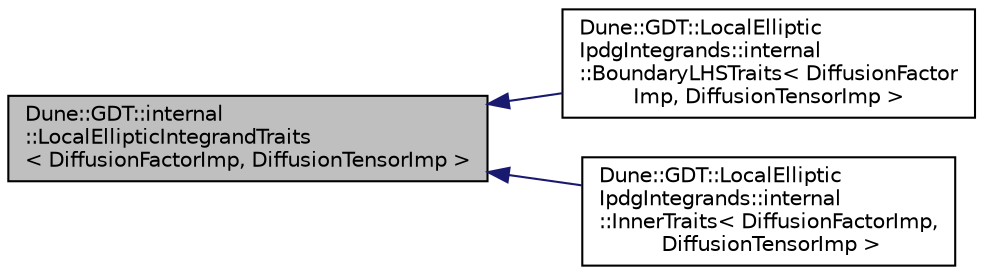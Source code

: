 digraph "Dune::GDT::internal::LocalEllipticIntegrandTraits&lt; DiffusionFactorImp, DiffusionTensorImp &gt;"
{
  edge [fontname="Helvetica",fontsize="10",labelfontname="Helvetica",labelfontsize="10"];
  node [fontname="Helvetica",fontsize="10",shape=record];
  rankdir="LR";
  Node0 [label="Dune::GDT::internal\l::LocalEllipticIntegrandTraits\l\< DiffusionFactorImp, DiffusionTensorImp \>",height=0.2,width=0.4,color="black", fillcolor="grey75", style="filled", fontcolor="black"];
  Node0 -> Node1 [dir="back",color="midnightblue",fontsize="10",style="solid",fontname="Helvetica"];
  Node1 [label="Dune::GDT::LocalElliptic\lIpdgIntegrands::internal\l::BoundaryLHSTraits\< DiffusionFactor\lImp, DiffusionTensorImp \>",height=0.2,width=0.4,color="black", fillcolor="white", style="filled",URL="$a01385.html"];
  Node0 -> Node2 [dir="back",color="midnightblue",fontsize="10",style="solid",fontname="Helvetica"];
  Node2 [label="Dune::GDT::LocalElliptic\lIpdgIntegrands::internal\l::InnerTraits\< DiffusionFactorImp,\l DiffusionTensorImp \>",height=0.2,width=0.4,color="black", fillcolor="white", style="filled",URL="$a01381.html"];
}
